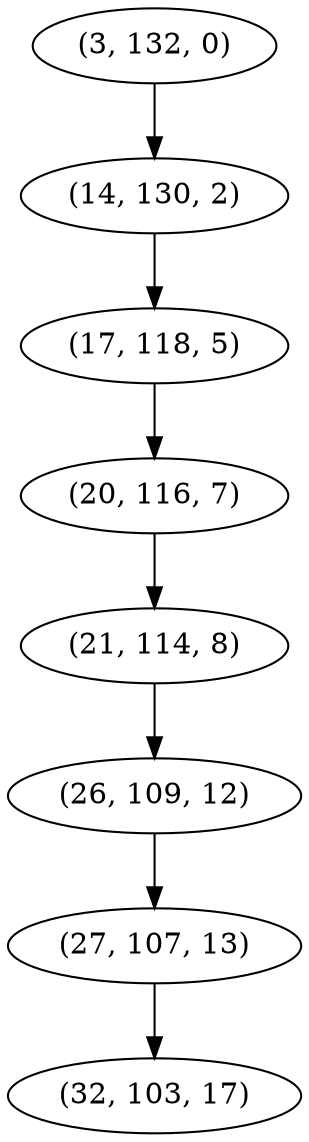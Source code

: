 digraph tree {
    "(3, 132, 0)";
    "(14, 130, 2)";
    "(17, 118, 5)";
    "(20, 116, 7)";
    "(21, 114, 8)";
    "(26, 109, 12)";
    "(27, 107, 13)";
    "(32, 103, 17)";
    "(3, 132, 0)" -> "(14, 130, 2)";
    "(14, 130, 2)" -> "(17, 118, 5)";
    "(17, 118, 5)" -> "(20, 116, 7)";
    "(20, 116, 7)" -> "(21, 114, 8)";
    "(21, 114, 8)" -> "(26, 109, 12)";
    "(26, 109, 12)" -> "(27, 107, 13)";
    "(27, 107, 13)" -> "(32, 103, 17)";
}
